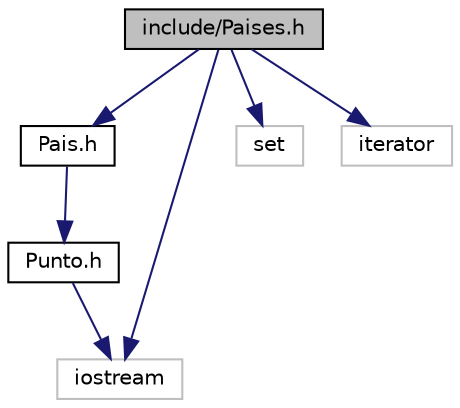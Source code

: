 digraph "include/Paises.h"
{
 // LATEX_PDF_SIZE
  edge [fontname="Helvetica",fontsize="10",labelfontname="Helvetica",labelfontsize="10"];
  node [fontname="Helvetica",fontsize="10",shape=record];
  Node1 [label="include/Paises.h",height=0.2,width=0.4,color="black", fillcolor="grey75", style="filled", fontcolor="black",tooltip="Fichero cabecera Paises."];
  Node1 -> Node2 [color="midnightblue",fontsize="10",style="solid",fontname="Helvetica"];
  Node2 [label="Pais.h",height=0.2,width=0.4,color="black", fillcolor="white", style="filled",URL="$Pais_8h_source.html",tooltip=" "];
  Node2 -> Node3 [color="midnightblue",fontsize="10",style="solid",fontname="Helvetica"];
  Node3 [label="Punto.h",height=0.2,width=0.4,color="black", fillcolor="white", style="filled",URL="$Punto_8h.html",tooltip="Fichero cabecera clase Punto."];
  Node3 -> Node4 [color="midnightblue",fontsize="10",style="solid",fontname="Helvetica"];
  Node4 [label="iostream",height=0.2,width=0.4,color="grey75", fillcolor="white", style="filled",tooltip=" "];
  Node1 -> Node5 [color="midnightblue",fontsize="10",style="solid",fontname="Helvetica"];
  Node5 [label="set",height=0.2,width=0.4,color="grey75", fillcolor="white", style="filled",tooltip=" "];
  Node1 -> Node4 [color="midnightblue",fontsize="10",style="solid",fontname="Helvetica"];
  Node1 -> Node6 [color="midnightblue",fontsize="10",style="solid",fontname="Helvetica"];
  Node6 [label="iterator",height=0.2,width=0.4,color="grey75", fillcolor="white", style="filled",tooltip=" "];
}

